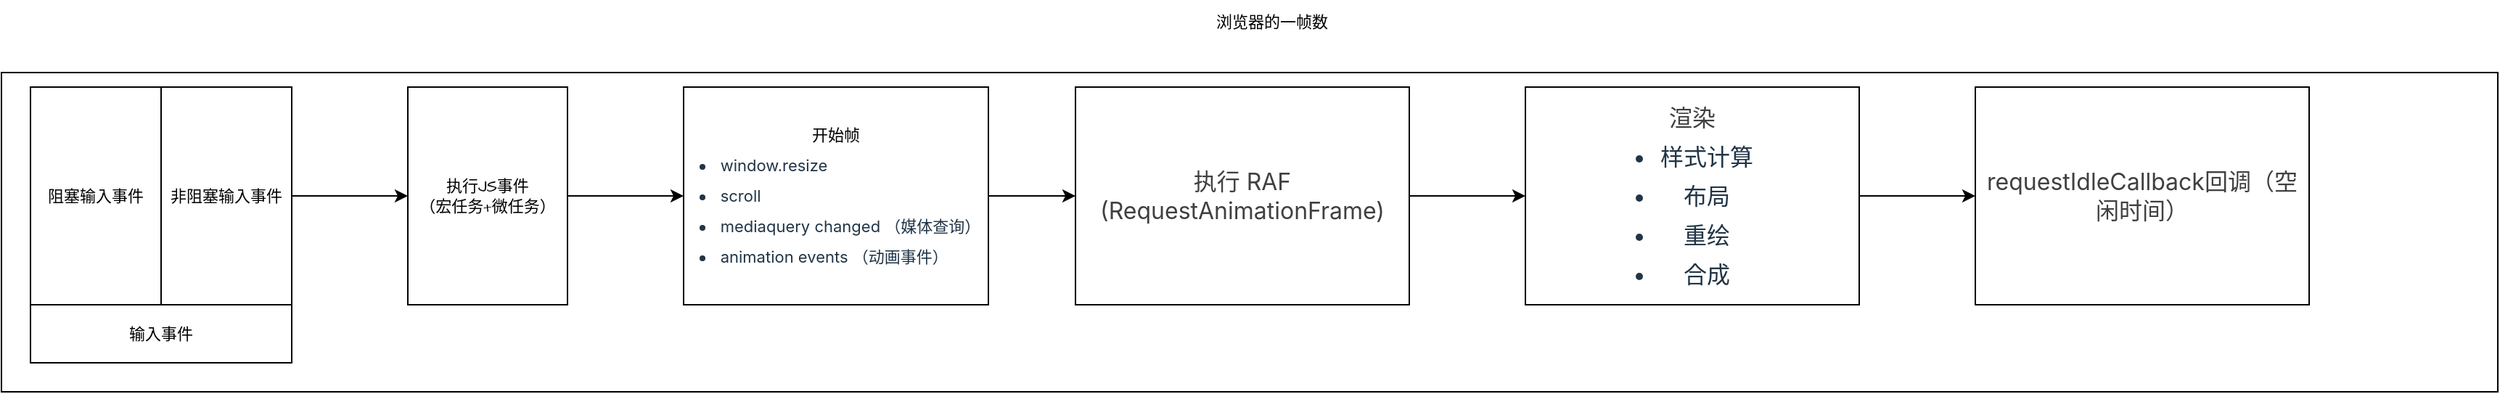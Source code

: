 <mxfile version="20.3.3" type="github">
  <diagram id="MoS_SwR99Cp15dBgRmQF" name="第 1 页">
    <mxGraphModel dx="1421" dy="995" grid="1" gridSize="10" guides="1" tooltips="1" connect="1" arrows="1" fold="1" page="1" pageScale="1" pageWidth="827" pageHeight="1169" math="0" shadow="0">
      <root>
        <mxCell id="0" />
        <mxCell id="1" parent="0" />
        <mxCell id="pqptfYR2I7CsKhLC1KfL-1" value="" style="rounded=0;whiteSpace=wrap;html=1;gradientColor=none;container=0;fontSize=11;" vertex="1" parent="1">
          <mxGeometry x="50" y="350" width="1720" height="220" as="geometry" />
        </mxCell>
        <mxCell id="pqptfYR2I7CsKhLC1KfL-5" value="浏览器的一帧数" style="text;html=1;align=center;verticalAlign=middle;resizable=0;points=[];autosize=1;strokeColor=none;fillColor=none;fontSize=11;fontFamily=Architects Daughter;rounded=0;" vertex="1" parent="1">
          <mxGeometry x="870" y="300" width="110" height="30" as="geometry" />
        </mxCell>
        <mxCell id="pqptfYR2I7CsKhLC1KfL-4" value="阻塞输入事件" style="rounded=0;whiteSpace=wrap;html=1;hachureGap=4;jiggle=2;fontFamily=Architects Daughter;fontSource=https%3A%2F%2Ffonts.googleapis.com%2Fcss%3Ffamily%3DArchitects%2BDaughter;fontSize=11;container=0;" vertex="1" parent="1">
          <mxGeometry x="70" y="360" width="90" height="150" as="geometry">
            <mxRectangle x="100" y="385" width="50" height="40" as="alternateBounds" />
          </mxGeometry>
        </mxCell>
        <mxCell id="pqptfYR2I7CsKhLC1KfL-13" value="" style="edgeStyle=orthogonalEdgeStyle;orthogonalLoop=1;jettySize=auto;html=1;fontSize=11;" edge="1" parent="1" source="pqptfYR2I7CsKhLC1KfL-9" target="pqptfYR2I7CsKhLC1KfL-12">
          <mxGeometry relative="1" as="geometry" />
        </mxCell>
        <mxCell id="pqptfYR2I7CsKhLC1KfL-9" value="非阻塞输入事件" style="rounded=0;whiteSpace=wrap;html=1;hachureGap=4;jiggle=2;fontFamily=Architects Daughter;fontSource=https%3A%2F%2Ffonts.googleapis.com%2Fcss%3Ffamily%3DArchitects%2BDaughter;fontSize=11;container=0;" vertex="1" parent="1">
          <mxGeometry x="160" y="360" width="90" height="150" as="geometry">
            <mxRectangle x="100" y="385" width="50" height="40" as="alternateBounds" />
          </mxGeometry>
        </mxCell>
        <mxCell id="pqptfYR2I7CsKhLC1KfL-11" value="输入事件" style="rounded=0;whiteSpace=wrap;html=1;fontSize=11;" vertex="1" parent="1">
          <mxGeometry x="70" y="510" width="180" height="40" as="geometry" />
        </mxCell>
        <mxCell id="pqptfYR2I7CsKhLC1KfL-15" value="" style="edgeStyle=orthogonalEdgeStyle;orthogonalLoop=1;jettySize=auto;html=1;fontSize=11;" edge="1" parent="1" source="pqptfYR2I7CsKhLC1KfL-12" target="pqptfYR2I7CsKhLC1KfL-14">
          <mxGeometry relative="1" as="geometry" />
        </mxCell>
        <mxCell id="pqptfYR2I7CsKhLC1KfL-12" value="执行JS事件&lt;br&gt;（宏任务+微任务）" style="rounded=0;whiteSpace=wrap;html=1;hachureGap=4;jiggle=2;fontFamily=Architects Daughter;fontSource=https%3A%2F%2Ffonts.googleapis.com%2Fcss%3Ffamily%3DArchitects%2BDaughter;fontSize=11;container=0;" vertex="1" parent="1">
          <mxGeometry x="330" y="360" width="110" height="150" as="geometry">
            <mxRectangle x="100" y="385" width="50" height="40" as="alternateBounds" />
          </mxGeometry>
        </mxCell>
        <mxCell id="pqptfYR2I7CsKhLC1KfL-17" value="" style="edgeStyle=orthogonalEdgeStyle;orthogonalLoop=1;jettySize=auto;html=1;fontSize=11;" edge="1" parent="1" source="pqptfYR2I7CsKhLC1KfL-14" target="pqptfYR2I7CsKhLC1KfL-16">
          <mxGeometry relative="1" as="geometry" />
        </mxCell>
        <mxCell id="pqptfYR2I7CsKhLC1KfL-14" value="&lt;font style=&quot;font-size: 11px;&quot;&gt;开始帧&lt;br style=&quot;font-size: 11px;&quot;&gt;&lt;/font&gt;&lt;ul style=&quot;box-sizing: border-box; list-style-position: initial; list-style-image: initial; margin: 8px 0px 0px; padding: 0px 0px 0px 1.25rem; color: rgb(33, 53, 71); font-family: &amp;quot;Inter var experimental&amp;quot;, &amp;quot;Inter var&amp;quot;, -apple-system, &amp;quot;system-ui&amp;quot;, &amp;quot;Segoe UI&amp;quot;, Roboto, Oxygen, Ubuntu, Cantarell, &amp;quot;Fira Sans&amp;quot;, &amp;quot;Droid Sans&amp;quot;, &amp;quot;Helvetica Neue&amp;quot;, sans-serif; text-align: left; background-color: rgb(255, 255, 255); font-size: 11px;&quot;&gt;&lt;li style=&quot;box-sizing: border-box; font-size: 11px;&quot;&gt;&lt;font style=&quot;font-size: 11px;&quot;&gt;window.resize&lt;/font&gt;&lt;/li&gt;&lt;li style=&quot;box-sizing: border-box; margin-top: 8px; font-size: 11px;&quot;&gt;&lt;font style=&quot;font-size: 11px;&quot;&gt;scroll&lt;/font&gt;&lt;/li&gt;&lt;li style=&quot;box-sizing: border-box; margin-top: 8px; font-size: 11px;&quot;&gt;&lt;font style=&quot;font-size: 11px;&quot;&gt;mediaquery changed （媒体查询）&lt;/font&gt;&lt;/li&gt;&lt;li style=&quot;box-sizing: border-box; margin-top: 8px; font-size: 11px;&quot;&gt;&lt;font style=&quot;font-size: 11px;&quot;&gt;animation events （动画事件）&lt;/font&gt;&lt;/li&gt;&lt;/ul&gt;" style="rounded=0;whiteSpace=wrap;html=1;hachureGap=4;jiggle=2;fontFamily=Architects Daughter;fontSource=https%3A%2F%2Ffonts.googleapis.com%2Fcss%3Ffamily%3DArchitects%2BDaughter;fontSize=11;container=0;" vertex="1" parent="1">
          <mxGeometry x="520" y="360" width="210" height="150" as="geometry">
            <mxRectangle x="100" y="385" width="50" height="40" as="alternateBounds" />
          </mxGeometry>
        </mxCell>
        <mxCell id="pqptfYR2I7CsKhLC1KfL-22" value="" style="edgeStyle=orthogonalEdgeStyle;orthogonalLoop=1;jettySize=auto;html=1;fontSize=11;" edge="1" parent="1" source="pqptfYR2I7CsKhLC1KfL-16" target="pqptfYR2I7CsKhLC1KfL-21">
          <mxGeometry relative="1" as="geometry" />
        </mxCell>
        <mxCell id="pqptfYR2I7CsKhLC1KfL-16" value="&lt;span style=&quot;color: rgb(64, 64, 64); font-family: -apple-system, &amp;quot;system-ui&amp;quot;, &amp;quot;Apple Color Emoji&amp;quot;, &amp;quot;Segoe UI Emoji&amp;quot;, &amp;quot;Segoe UI Symbol&amp;quot;, &amp;quot;Segoe UI&amp;quot;, &amp;quot;PingFang SC&amp;quot;, &amp;quot;Hiragino Sans GB&amp;quot;, &amp;quot;Microsoft YaHei&amp;quot;, &amp;quot;Helvetica Neue&amp;quot;, Helvetica, Arial, sans-serif; font-size: 16px; text-align: start; background-color: rgb(255, 255, 255);&quot;&gt;执行 RAF (RequestAnimationFrame)&lt;/span&gt;" style="whiteSpace=wrap;html=1;fontSize=11;fontFamily=Architects Daughter;rounded=0;hachureGap=4;jiggle=2;fontSource=https%3A%2F%2Ffonts.googleapis.com%2Fcss%3Ffamily%3DArchitects%2BDaughter;" vertex="1" parent="1">
          <mxGeometry x="790" y="360" width="230" height="150" as="geometry" />
        </mxCell>
        <mxCell id="pqptfYR2I7CsKhLC1KfL-24" value="" style="edgeStyle=orthogonalEdgeStyle;orthogonalLoop=1;jettySize=auto;html=1;fontSize=11;" edge="1" parent="1" source="pqptfYR2I7CsKhLC1KfL-21" target="pqptfYR2I7CsKhLC1KfL-23">
          <mxGeometry relative="1" as="geometry" />
        </mxCell>
        <mxCell id="pqptfYR2I7CsKhLC1KfL-21" value="&lt;div style=&quot;&quot;&gt;&lt;font face=&quot;-apple-system, system-ui, Apple Color Emoji, Segoe UI Emoji, Segoe UI Symbol, Segoe UI, PingFang SC, Hiragino Sans GB, Microsoft YaHei, Helvetica Neue, Helvetica, Arial, sans-serif&quot; color=&quot;#404040&quot;&gt;&lt;span style=&quot;font-size: 16px; background-color: rgb(255, 255, 255);&quot;&gt;渲染&lt;/span&gt;&lt;/font&gt;&lt;/div&gt;&lt;div style=&quot;&quot;&gt;&lt;ul style=&quot;box-sizing: border-box; list-style-position: initial; list-style-image: initial; margin: 8px 0px 0px; padding: 0px 0px 0px 1.25rem; color: rgb(33, 53, 71); font-family: &amp;quot;Inter var experimental&amp;quot;, &amp;quot;Inter var&amp;quot;, -apple-system, &amp;quot;system-ui&amp;quot;, &amp;quot;Segoe UI&amp;quot;, Roboto, Oxygen, Ubuntu, Cantarell, &amp;quot;Fira Sans&amp;quot;, &amp;quot;Droid Sans&amp;quot;, &amp;quot;Helvetica Neue&amp;quot;, sans-serif; font-size: 16px; background-color: rgb(255, 255, 255);&quot;&gt;&lt;li style=&quot;box-sizing: border-box;&quot;&gt;样式计算&lt;/li&gt;&lt;li style=&quot;box-sizing: border-box; margin-top: 8px;&quot;&gt;布局&lt;/li&gt;&lt;li style=&quot;box-sizing: border-box; margin-top: 8px;&quot;&gt;重绘&lt;/li&gt;&lt;li style=&quot;box-sizing: border-box; margin-top: 8px;&quot;&gt;合成&lt;/li&gt;&lt;/ul&gt;&lt;/div&gt;" style="whiteSpace=wrap;html=1;fontSize=11;fontFamily=Architects Daughter;rounded=0;hachureGap=4;jiggle=2;fontSource=https%3A%2F%2Ffonts.googleapis.com%2Fcss%3Ffamily%3DArchitects%2BDaughter;spacing=3;align=center;" vertex="1" parent="1">
          <mxGeometry x="1100" y="360" width="230" height="150" as="geometry" />
        </mxCell>
        <mxCell id="pqptfYR2I7CsKhLC1KfL-23" value="&lt;div style=&quot;&quot;&gt;&lt;font face=&quot;-apple-system, system-ui, Apple Color Emoji, Segoe UI Emoji, Segoe UI Symbol, Segoe UI, PingFang SC, Hiragino Sans GB, Microsoft YaHei, Helvetica Neue, Helvetica, Arial, sans-serif&quot; color=&quot;#404040&quot;&gt;&lt;span style=&quot;font-size: 16px; background-color: rgb(255, 255, 255);&quot;&gt;requestIdleCallback回调（空闲时间）&lt;/span&gt;&lt;/font&gt;&lt;br&gt;&lt;/div&gt;" style="whiteSpace=wrap;html=1;fontSize=11;fontFamily=Architects Daughter;rounded=0;hachureGap=4;jiggle=2;fontSource=https%3A%2F%2Ffonts.googleapis.com%2Fcss%3Ffamily%3DArchitects%2BDaughter;spacingLeft=0;align=center;spacing=5;" vertex="1" parent="1">
          <mxGeometry x="1410" y="360" width="230" height="150" as="geometry" />
        </mxCell>
      </root>
    </mxGraphModel>
  </diagram>
</mxfile>
